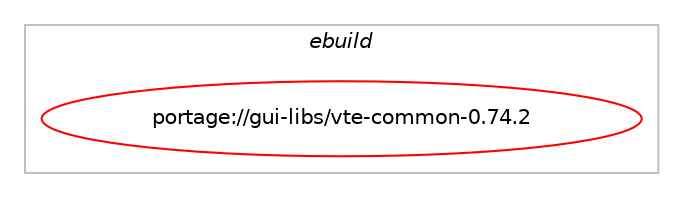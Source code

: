 digraph prolog {

# *************
# Graph options
# *************

newrank=true;
concentrate=true;
compound=true;
graph [rankdir=LR,fontname=Helvetica,fontsize=10,ranksep=1.5];#, ranksep=2.5, nodesep=0.2];
edge  [arrowhead=vee];
node  [fontname=Helvetica,fontsize=10];

# **********
# The ebuild
# **********

subgraph cluster_leftcol {
color=gray;
label=<<i>ebuild</i>>;
id [label="portage://gui-libs/vte-common-0.74.2", color=red, width=4, href="../gui-libs/vte-common-0.74.2.svg"];
}

# ****************
# The dependencies
# ****************

subgraph cluster_midcol {
color=gray;
label=<<i>dependencies</i>>;
subgraph cluster_compile {
fillcolor="#eeeeee";
style=filled;
label=<<i>compile</i>>;
# *** BEGIN UNKNOWN DEPENDENCY TYPE (TODO) ***
# id -> equal(any_of_group([package_dependency(portage://gui-libs/vte-common-0.74.2,install,no,gui-libs,gtk,greaterequal,[4.0.1,,,4.0.1],[slot(4)],[]),package_dependency(portage://gui-libs/vte-common-0.74.2,install,no,x11-libs,gtk+,greaterequal,[3.24.22,,,3.24.22],[slot(3)],[])]))
# *** END UNKNOWN DEPENDENCY TYPE (TODO) ***

# *** BEGIN UNKNOWN DEPENDENCY TYPE (TODO) ***
# id -> equal(use_conditional_group(positive,systemd,portage://gui-libs/vte-common-0.74.2,[package_dependency(portage://gui-libs/vte-common-0.74.2,install,no,sys-apps,systemd,greaterequal,[220,,,220],any_same_slot,[])]))
# *** END UNKNOWN DEPENDENCY TYPE (TODO) ***

# *** BEGIN UNKNOWN DEPENDENCY TYPE (TODO) ***
# id -> equal(package_dependency(portage://gui-libs/vte-common-0.74.2,install,no,dev-libs,fribidi,greaterequal,[1.0.0,,,1.0.0],[],[]))
# *** END UNKNOWN DEPENDENCY TYPE (TODO) ***

# *** BEGIN UNKNOWN DEPENDENCY TYPE (TODO) ***
# id -> equal(package_dependency(portage://gui-libs/vte-common-0.74.2,install,no,dev-libs,glib,greaterequal,[2.60,,,2.60],[slot(2)],[]))
# *** END UNKNOWN DEPENDENCY TYPE (TODO) ***

# *** BEGIN UNKNOWN DEPENDENCY TYPE (TODO) ***
# id -> equal(package_dependency(portage://gui-libs/vte-common-0.74.2,install,no,dev-libs,libpcre2,greaterequal,[10.21,,,10.21],[],[]))
# *** END UNKNOWN DEPENDENCY TYPE (TODO) ***

# *** BEGIN UNKNOWN DEPENDENCY TYPE (TODO) ***
# id -> equal(package_dependency(portage://gui-libs/vte-common-0.74.2,install,no,sys-libs,zlib,none,[,,],[],[]))
# *** END UNKNOWN DEPENDENCY TYPE (TODO) ***

# *** BEGIN UNKNOWN DEPENDENCY TYPE (TODO) ***
# id -> equal(package_dependency(portage://gui-libs/vte-common-0.74.2,install,no,x11-libs,cairo,greaterequal,[1.0,,,1.0],[],[]))
# *** END UNKNOWN DEPENDENCY TYPE (TODO) ***

# *** BEGIN UNKNOWN DEPENDENCY TYPE (TODO) ***
# id -> equal(package_dependency(portage://gui-libs/vte-common-0.74.2,install,no,x11-libs,pango,greaterequal,[1.22.0,,,1.22.0],[],[]))
# *** END UNKNOWN DEPENDENCY TYPE (TODO) ***

# *** BEGIN UNKNOWN DEPENDENCY TYPE (TODO) ***
# id -> equal(package_dependency(portage://gui-libs/vte-common-0.74.2,install,no,x11-libs,pango,none,[,,],[],[]))
# *** END UNKNOWN DEPENDENCY TYPE (TODO) ***

}
subgraph cluster_compileandrun {
fillcolor="#eeeeee";
style=filled;
label=<<i>compile and run</i>>;
}
subgraph cluster_run {
fillcolor="#eeeeee";
style=filled;
label=<<i>run</i>>;
# *** BEGIN UNKNOWN DEPENDENCY TYPE (TODO) ***
# id -> equal(package_dependency(portage://gui-libs/vte-common-0.74.2,run,weak,x11-libs,vte,smaller,[0.70.0,,,0.70.0],[slot(2.91)],[]))
# *** END UNKNOWN DEPENDENCY TYPE (TODO) ***

}
}

# **************
# The candidates
# **************

subgraph cluster_choices {
rank=same;
color=gray;
label=<<i>candidates</i>>;

}

}
